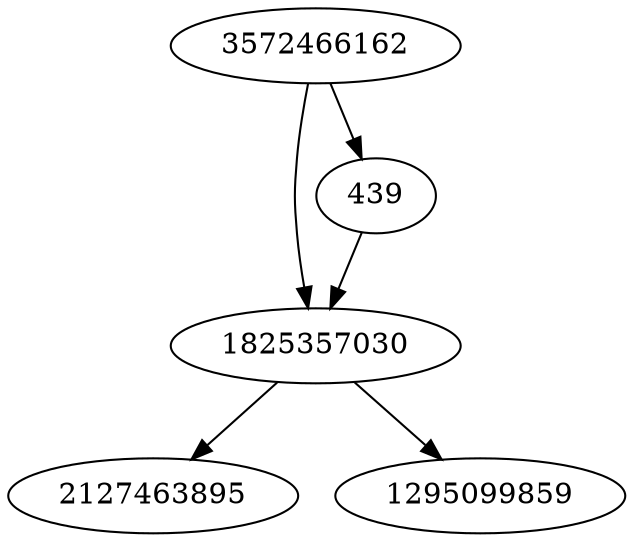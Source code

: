 strict digraph  {
2127463895;
1825357030;
3572466162;
1295099859;
439;
1825357030 -> 2127463895;
1825357030 -> 1295099859;
3572466162 -> 1825357030;
3572466162 -> 439;
439 -> 1825357030;
}

